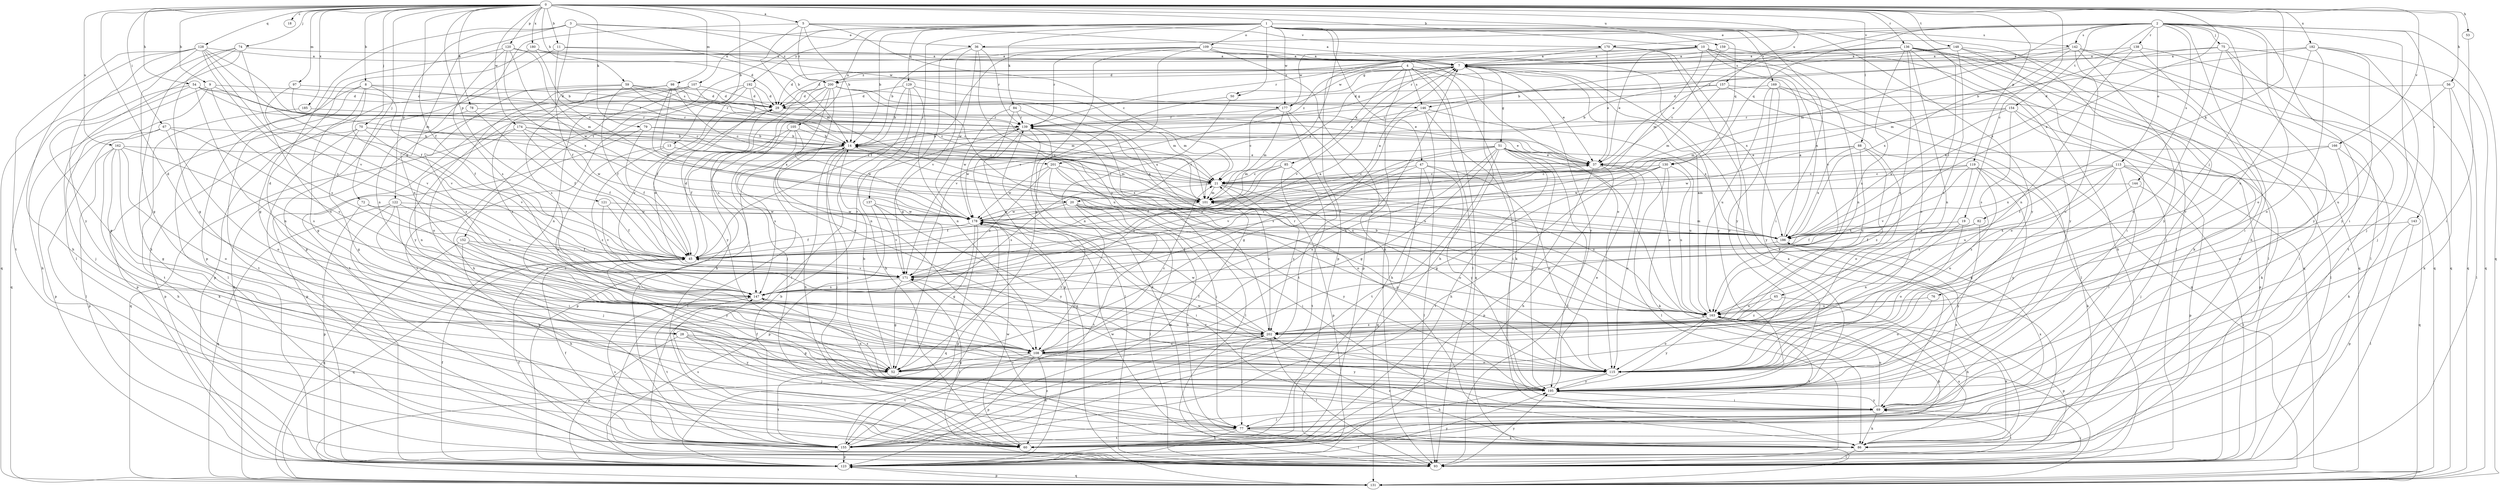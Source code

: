 strict digraph  {
0;
1;
2;
3;
4;
5;
7;
8;
9;
10;
11;
13;
14;
18;
19;
20;
21;
28;
29;
36;
37;
45;
47;
50;
51;
52;
53;
54;
56;
59;
60;
65;
67;
69;
70;
72;
74;
75;
76;
77;
78;
79;
82;
84;
85;
86;
88;
93;
97;
98;
101;
105;
107;
108;
109;
113;
115;
119;
120;
121;
122;
123;
128;
129;
130;
131;
136;
137;
138;
139;
142;
143;
144;
146;
147;
148;
152;
154;
155;
157;
159;
162;
163;
166;
169;
170;
171;
174;
177;
178;
180;
182;
185;
186;
192;
195;
200;
201;
202;
0 -> 5  [label=a];
0 -> 8  [label=b];
0 -> 9  [label=b];
0 -> 10  [label=b];
0 -> 11  [label=b];
0 -> 13  [label=b];
0 -> 18  [label=c];
0 -> 19  [label=c];
0 -> 28  [label=d];
0 -> 45  [label=f];
0 -> 53  [label=h];
0 -> 54  [label=h];
0 -> 56  [label=h];
0 -> 59  [label=h];
0 -> 65  [label=i];
0 -> 67  [label=i];
0 -> 70  [label=j];
0 -> 72  [label=j];
0 -> 74  [label=j];
0 -> 78  [label=k];
0 -> 79  [label=k];
0 -> 82  [label=k];
0 -> 88  [label=l];
0 -> 97  [label=m];
0 -> 98  [label=m];
0 -> 119  [label=p];
0 -> 120  [label=p];
0 -> 121  [label=p];
0 -> 128  [label=q];
0 -> 136  [label=r];
0 -> 148  [label=t];
0 -> 157  [label=u];
0 -> 159  [label=u];
0 -> 162  [label=u];
0 -> 166  [label=v];
0 -> 174  [label=w];
0 -> 180  [label=x];
0 -> 182  [label=x];
0 -> 185  [label=x];
0 -> 186  [label=x];
1 -> 14  [label=b];
1 -> 20  [label=c];
1 -> 47  [label=g];
1 -> 50  [label=g];
1 -> 69  [label=i];
1 -> 84  [label=k];
1 -> 93  [label=l];
1 -> 105  [label=n];
1 -> 107  [label=n];
1 -> 109  [label=o];
1 -> 129  [label=q];
1 -> 130  [label=q];
1 -> 137  [label=r];
1 -> 142  [label=s];
1 -> 152  [label=t];
1 -> 169  [label=v];
1 -> 177  [label=w];
1 -> 192  [label=y];
1 -> 195  [label=y];
2 -> 36  [label=e];
2 -> 60  [label=h];
2 -> 69  [label=i];
2 -> 75  [label=j];
2 -> 76  [label=j];
2 -> 77  [label=j];
2 -> 101  [label=m];
2 -> 113  [label=o];
2 -> 115  [label=o];
2 -> 130  [label=q];
2 -> 131  [label=q];
2 -> 138  [label=r];
2 -> 142  [label=s];
2 -> 143  [label=s];
2 -> 144  [label=s];
2 -> 146  [label=s];
2 -> 154  [label=t];
2 -> 170  [label=v];
2 -> 186  [label=x];
3 -> 14  [label=b];
3 -> 20  [label=c];
3 -> 28  [label=d];
3 -> 36  [label=e];
3 -> 108  [label=n];
3 -> 122  [label=p];
3 -> 200  [label=z];
4 -> 29  [label=d];
4 -> 85  [label=k];
4 -> 86  [label=k];
4 -> 93  [label=l];
4 -> 123  [label=p];
4 -> 131  [label=q];
4 -> 146  [label=s];
4 -> 177  [label=w];
4 -> 195  [label=y];
4 -> 200  [label=z];
5 -> 7  [label=a];
5 -> 14  [label=b];
5 -> 21  [label=c];
5 -> 101  [label=m];
5 -> 123  [label=p];
5 -> 170  [label=v];
5 -> 200  [label=z];
7 -> 29  [label=d];
7 -> 37  [label=e];
7 -> 50  [label=g];
7 -> 51  [label=g];
7 -> 60  [label=h];
7 -> 171  [label=v];
7 -> 195  [label=y];
7 -> 200  [label=z];
8 -> 45  [label=f];
8 -> 52  [label=g];
8 -> 93  [label=l];
8 -> 139  [label=r];
8 -> 146  [label=s];
8 -> 155  [label=t];
8 -> 171  [label=v];
9 -> 21  [label=c];
9 -> 29  [label=d];
9 -> 60  [label=h];
9 -> 77  [label=j];
9 -> 147  [label=s];
10 -> 7  [label=a];
10 -> 37  [label=e];
10 -> 101  [label=m];
10 -> 108  [label=n];
10 -> 131  [label=q];
10 -> 171  [label=v];
10 -> 177  [label=w];
10 -> 186  [label=x];
10 -> 201  [label=z];
11 -> 7  [label=a];
11 -> 45  [label=f];
11 -> 108  [label=n];
11 -> 177  [label=w];
13 -> 101  [label=m];
13 -> 108  [label=n];
13 -> 201  [label=z];
13 -> 202  [label=z];
14 -> 37  [label=e];
14 -> 69  [label=i];
14 -> 77  [label=j];
14 -> 93  [label=l];
14 -> 123  [label=p];
14 -> 147  [label=s];
14 -> 163  [label=u];
14 -> 186  [label=x];
19 -> 45  [label=f];
19 -> 108  [label=n];
19 -> 115  [label=o];
19 -> 186  [label=x];
20 -> 45  [label=f];
20 -> 69  [label=i];
20 -> 86  [label=k];
20 -> 93  [label=l];
20 -> 115  [label=o];
20 -> 155  [label=t];
20 -> 178  [label=w];
20 -> 195  [label=y];
21 -> 101  [label=m];
21 -> 115  [label=o];
21 -> 147  [label=s];
21 -> 163  [label=u];
21 -> 202  [label=z];
28 -> 52  [label=g];
28 -> 77  [label=j];
28 -> 108  [label=n];
28 -> 123  [label=p];
28 -> 195  [label=y];
29 -> 139  [label=r];
29 -> 171  [label=v];
36 -> 7  [label=a];
36 -> 52  [label=g];
36 -> 139  [label=r];
36 -> 171  [label=v];
36 -> 178  [label=w];
36 -> 202  [label=z];
37 -> 21  [label=c];
37 -> 60  [label=h];
37 -> 115  [label=o];
37 -> 123  [label=p];
45 -> 29  [label=d];
45 -> 37  [label=e];
45 -> 131  [label=q];
45 -> 171  [label=v];
47 -> 21  [label=c];
47 -> 93  [label=l];
47 -> 115  [label=o];
47 -> 131  [label=q];
47 -> 171  [label=v];
47 -> 195  [label=y];
50 -> 108  [label=n];
50 -> 171  [label=v];
51 -> 37  [label=e];
51 -> 52  [label=g];
51 -> 60  [label=h];
51 -> 93  [label=l];
51 -> 101  [label=m];
51 -> 108  [label=n];
51 -> 131  [label=q];
51 -> 147  [label=s];
51 -> 155  [label=t];
51 -> 163  [label=u];
51 -> 171  [label=v];
51 -> 195  [label=y];
52 -> 14  [label=b];
52 -> 155  [label=t];
53 -> 69  [label=i];
54 -> 21  [label=c];
54 -> 29  [label=d];
54 -> 37  [label=e];
54 -> 52  [label=g];
54 -> 108  [label=n];
54 -> 131  [label=q];
56 -> 29  [label=d];
56 -> 86  [label=k];
56 -> 93  [label=l];
56 -> 163  [label=u];
59 -> 21  [label=c];
59 -> 29  [label=d];
59 -> 37  [label=e];
59 -> 45  [label=f];
59 -> 123  [label=p];
59 -> 139  [label=r];
59 -> 202  [label=z];
60 -> 147  [label=s];
60 -> 178  [label=w];
65 -> 60  [label=h];
65 -> 163  [label=u];
65 -> 202  [label=z];
67 -> 14  [label=b];
67 -> 93  [label=l];
67 -> 115  [label=o];
67 -> 123  [label=p];
67 -> 147  [label=s];
69 -> 45  [label=f];
69 -> 77  [label=j];
69 -> 86  [label=k];
69 -> 163  [label=u];
69 -> 186  [label=x];
69 -> 195  [label=y];
70 -> 14  [label=b];
70 -> 21  [label=c];
70 -> 52  [label=g];
70 -> 93  [label=l];
70 -> 123  [label=p];
70 -> 171  [label=v];
72 -> 123  [label=p];
72 -> 178  [label=w];
72 -> 202  [label=z];
74 -> 7  [label=a];
74 -> 52  [label=g];
74 -> 60  [label=h];
74 -> 93  [label=l];
74 -> 115  [label=o];
74 -> 131  [label=q];
75 -> 7  [label=a];
75 -> 101  [label=m];
75 -> 115  [label=o];
75 -> 131  [label=q];
75 -> 155  [label=t];
75 -> 195  [label=y];
76 -> 115  [label=o];
76 -> 163  [label=u];
77 -> 60  [label=h];
77 -> 86  [label=k];
77 -> 93  [label=l];
77 -> 155  [label=t];
77 -> 186  [label=x];
78 -> 45  [label=f];
78 -> 123  [label=p];
78 -> 139  [label=r];
79 -> 14  [label=b];
79 -> 37  [label=e];
79 -> 45  [label=f];
79 -> 123  [label=p];
82 -> 45  [label=f];
82 -> 186  [label=x];
82 -> 195  [label=y];
84 -> 123  [label=p];
84 -> 139  [label=r];
84 -> 178  [label=w];
84 -> 186  [label=x];
85 -> 21  [label=c];
85 -> 45  [label=f];
85 -> 123  [label=p];
85 -> 147  [label=s];
85 -> 155  [label=t];
86 -> 7  [label=a];
86 -> 93  [label=l];
86 -> 163  [label=u];
86 -> 171  [label=v];
86 -> 178  [label=w];
86 -> 202  [label=z];
88 -> 37  [label=e];
88 -> 115  [label=o];
88 -> 163  [label=u];
88 -> 178  [label=w];
88 -> 186  [label=x];
88 -> 202  [label=z];
93 -> 45  [label=f];
93 -> 69  [label=i];
93 -> 195  [label=y];
97 -> 21  [label=c];
97 -> 29  [label=d];
97 -> 171  [label=v];
98 -> 29  [label=d];
98 -> 37  [label=e];
98 -> 101  [label=m];
98 -> 115  [label=o];
98 -> 147  [label=s];
98 -> 178  [label=w];
98 -> 186  [label=x];
98 -> 202  [label=z];
101 -> 7  [label=a];
101 -> 139  [label=r];
101 -> 178  [label=w];
105 -> 14  [label=b];
105 -> 45  [label=f];
105 -> 60  [label=h];
105 -> 155  [label=t];
105 -> 178  [label=w];
107 -> 29  [label=d];
107 -> 108  [label=n];
107 -> 131  [label=q];
107 -> 139  [label=r];
107 -> 155  [label=t];
107 -> 195  [label=y];
108 -> 7  [label=a];
108 -> 21  [label=c];
108 -> 52  [label=g];
108 -> 60  [label=h];
108 -> 115  [label=o];
108 -> 123  [label=p];
108 -> 155  [label=t];
108 -> 195  [label=y];
109 -> 7  [label=a];
109 -> 14  [label=b];
109 -> 45  [label=f];
109 -> 52  [label=g];
109 -> 86  [label=k];
109 -> 115  [label=o];
109 -> 139  [label=r];
109 -> 171  [label=v];
109 -> 186  [label=x];
113 -> 21  [label=c];
113 -> 45  [label=f];
113 -> 69  [label=i];
113 -> 77  [label=j];
113 -> 123  [label=p];
113 -> 131  [label=q];
113 -> 163  [label=u];
113 -> 186  [label=x];
113 -> 202  [label=z];
115 -> 60  [label=h];
115 -> 171  [label=v];
115 -> 195  [label=y];
119 -> 21  [label=c];
119 -> 86  [label=k];
119 -> 115  [label=o];
119 -> 171  [label=v];
119 -> 178  [label=w];
119 -> 195  [label=y];
119 -> 202  [label=z];
120 -> 7  [label=a];
120 -> 101  [label=m];
120 -> 123  [label=p];
120 -> 147  [label=s];
120 -> 178  [label=w];
120 -> 186  [label=x];
121 -> 45  [label=f];
121 -> 171  [label=v];
121 -> 178  [label=w];
122 -> 69  [label=i];
122 -> 77  [label=j];
122 -> 86  [label=k];
122 -> 131  [label=q];
122 -> 171  [label=v];
122 -> 178  [label=w];
123 -> 45  [label=f];
123 -> 69  [label=i];
123 -> 131  [label=q];
123 -> 195  [label=y];
128 -> 7  [label=a];
128 -> 45  [label=f];
128 -> 52  [label=g];
128 -> 60  [label=h];
128 -> 101  [label=m];
128 -> 147  [label=s];
128 -> 155  [label=t];
128 -> 171  [label=v];
128 -> 195  [label=y];
129 -> 14  [label=b];
129 -> 29  [label=d];
129 -> 60  [label=h];
129 -> 93  [label=l];
129 -> 101  [label=m];
129 -> 108  [label=n];
130 -> 21  [label=c];
130 -> 45  [label=f];
130 -> 52  [label=g];
130 -> 86  [label=k];
130 -> 93  [label=l];
130 -> 155  [label=t];
130 -> 163  [label=u];
131 -> 123  [label=p];
136 -> 7  [label=a];
136 -> 37  [label=e];
136 -> 60  [label=h];
136 -> 86  [label=k];
136 -> 93  [label=l];
136 -> 108  [label=n];
136 -> 131  [label=q];
136 -> 139  [label=r];
136 -> 163  [label=u];
136 -> 195  [label=y];
136 -> 202  [label=z];
137 -> 123  [label=p];
137 -> 171  [label=v];
137 -> 178  [label=w];
137 -> 195  [label=y];
138 -> 7  [label=a];
138 -> 69  [label=i];
138 -> 108  [label=n];
138 -> 131  [label=q];
138 -> 139  [label=r];
139 -> 14  [label=b];
139 -> 86  [label=k];
139 -> 93  [label=l];
139 -> 131  [label=q];
139 -> 163  [label=u];
139 -> 178  [label=w];
142 -> 7  [label=a];
142 -> 14  [label=b];
142 -> 93  [label=l];
142 -> 115  [label=o];
142 -> 131  [label=q];
142 -> 186  [label=x];
142 -> 195  [label=y];
143 -> 93  [label=l];
143 -> 123  [label=p];
143 -> 186  [label=x];
144 -> 52  [label=g];
144 -> 93  [label=l];
144 -> 101  [label=m];
146 -> 52  [label=g];
146 -> 60  [label=h];
146 -> 69  [label=i];
146 -> 139  [label=r];
146 -> 186  [label=x];
147 -> 139  [label=r];
147 -> 155  [label=t];
147 -> 163  [label=u];
148 -> 7  [label=a];
148 -> 29  [label=d];
148 -> 69  [label=i];
148 -> 77  [label=j];
148 -> 93  [label=l];
148 -> 139  [label=r];
148 -> 202  [label=z];
152 -> 45  [label=f];
152 -> 60  [label=h];
152 -> 131  [label=q];
152 -> 147  [label=s];
152 -> 195  [label=y];
154 -> 86  [label=k];
154 -> 101  [label=m];
154 -> 123  [label=p];
154 -> 139  [label=r];
154 -> 147  [label=s];
154 -> 186  [label=x];
155 -> 14  [label=b];
155 -> 45  [label=f];
155 -> 101  [label=m];
155 -> 123  [label=p];
155 -> 139  [label=r];
155 -> 147  [label=s];
155 -> 202  [label=z];
157 -> 14  [label=b];
157 -> 29  [label=d];
157 -> 93  [label=l];
157 -> 101  [label=m];
157 -> 115  [label=o];
159 -> 7  [label=a];
159 -> 21  [label=c];
159 -> 115  [label=o];
162 -> 37  [label=e];
162 -> 52  [label=g];
162 -> 60  [label=h];
162 -> 86  [label=k];
162 -> 115  [label=o];
162 -> 123  [label=p];
162 -> 147  [label=s];
163 -> 7  [label=a];
163 -> 14  [label=b];
163 -> 37  [label=e];
163 -> 60  [label=h];
163 -> 86  [label=k];
163 -> 115  [label=o];
163 -> 123  [label=p];
163 -> 139  [label=r];
163 -> 155  [label=t];
163 -> 195  [label=y];
163 -> 202  [label=z];
166 -> 37  [label=e];
166 -> 86  [label=k];
166 -> 115  [label=o];
166 -> 171  [label=v];
169 -> 29  [label=d];
169 -> 93  [label=l];
169 -> 115  [label=o];
169 -> 131  [label=q];
169 -> 163  [label=u];
169 -> 195  [label=y];
170 -> 7  [label=a];
170 -> 37  [label=e];
170 -> 86  [label=k];
170 -> 123  [label=p];
170 -> 195  [label=y];
171 -> 7  [label=a];
171 -> 29  [label=d];
171 -> 52  [label=g];
171 -> 93  [label=l];
171 -> 147  [label=s];
174 -> 14  [label=b];
174 -> 21  [label=c];
174 -> 45  [label=f];
174 -> 108  [label=n];
174 -> 131  [label=q];
174 -> 178  [label=w];
177 -> 21  [label=c];
177 -> 93  [label=l];
177 -> 101  [label=m];
177 -> 139  [label=r];
177 -> 155  [label=t];
178 -> 7  [label=a];
178 -> 45  [label=f];
178 -> 52  [label=g];
178 -> 69  [label=i];
178 -> 123  [label=p];
178 -> 131  [label=q];
178 -> 186  [label=x];
180 -> 7  [label=a];
180 -> 14  [label=b];
180 -> 29  [label=d];
180 -> 52  [label=g];
182 -> 7  [label=a];
182 -> 14  [label=b];
182 -> 77  [label=j];
182 -> 115  [label=o];
182 -> 131  [label=q];
182 -> 163  [label=u];
182 -> 195  [label=y];
185 -> 139  [label=r];
185 -> 155  [label=t];
186 -> 7  [label=a];
186 -> 45  [label=f];
186 -> 101  [label=m];
192 -> 29  [label=d];
192 -> 45  [label=f];
192 -> 60  [label=h];
192 -> 101  [label=m];
192 -> 155  [label=t];
192 -> 195  [label=y];
195 -> 37  [label=e];
195 -> 69  [label=i];
195 -> 147  [label=s];
195 -> 178  [label=w];
200 -> 29  [label=d];
200 -> 60  [label=h];
200 -> 77  [label=j];
200 -> 101  [label=m];
200 -> 108  [label=n];
200 -> 115  [label=o];
200 -> 147  [label=s];
200 -> 163  [label=u];
200 -> 186  [label=x];
201 -> 21  [label=c];
201 -> 77  [label=j];
201 -> 93  [label=l];
201 -> 115  [label=o];
201 -> 147  [label=s];
201 -> 178  [label=w];
202 -> 21  [label=c];
202 -> 45  [label=f];
202 -> 77  [label=j];
202 -> 93  [label=l];
202 -> 108  [label=n];
202 -> 178  [label=w];
}
